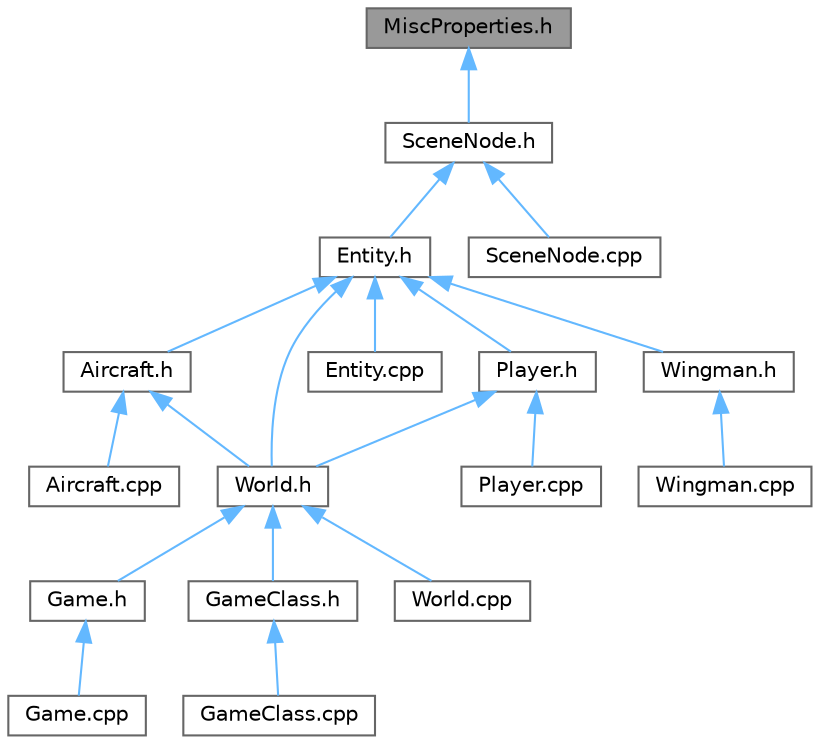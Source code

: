 digraph "MiscProperties.h"
{
 // LATEX_PDF_SIZE
  bgcolor="transparent";
  edge [fontname=Helvetica,fontsize=10,labelfontname=Helvetica,labelfontsize=10];
  node [fontname=Helvetica,fontsize=10,shape=box,height=0.2,width=0.4];
  Node1 [label="MiscProperties.h",height=0.2,width=0.4,color="gray40", fillcolor="grey60", style="filled", fontcolor="black",tooltip=" "];
  Node1 -> Node2 [dir="back",color="steelblue1",style="solid"];
  Node2 [label="SceneNode.h",height=0.2,width=0.4,color="grey40", fillcolor="white", style="filled",URL="$_scene_node_8h.html",tooltip=" "];
  Node2 -> Node3 [dir="back",color="steelblue1",style="solid"];
  Node3 [label="Entity.h",height=0.2,width=0.4,color="grey40", fillcolor="white", style="filled",URL="$_entity_8h.html",tooltip=" "];
  Node3 -> Node4 [dir="back",color="steelblue1",style="solid"];
  Node4 [label="Aircraft.h",height=0.2,width=0.4,color="grey40", fillcolor="white", style="filled",URL="$_aircraft_8h.html",tooltip=" "];
  Node4 -> Node5 [dir="back",color="steelblue1",style="solid"];
  Node5 [label="Aircraft.cpp",height=0.2,width=0.4,color="grey40", fillcolor="white", style="filled",URL="$_aircraft_8cpp.html",tooltip=" "];
  Node4 -> Node6 [dir="back",color="steelblue1",style="solid"];
  Node6 [label="World.h",height=0.2,width=0.4,color="grey40", fillcolor="white", style="filled",URL="$_world_8h.html",tooltip=" "];
  Node6 -> Node7 [dir="back",color="steelblue1",style="solid"];
  Node7 [label="Game.h",height=0.2,width=0.4,color="grey40", fillcolor="white", style="filled",URL="$_game_8h.html",tooltip=" "];
  Node7 -> Node8 [dir="back",color="steelblue1",style="solid"];
  Node8 [label="Game.cpp",height=0.2,width=0.4,color="grey40", fillcolor="white", style="filled",URL="$_game_8cpp.html",tooltip=" "];
  Node6 -> Node9 [dir="back",color="steelblue1",style="solid"];
  Node9 [label="GameClass.h",height=0.2,width=0.4,color="grey40", fillcolor="white", style="filled",URL="$_game_class_8h.html",tooltip=" "];
  Node9 -> Node10 [dir="back",color="steelblue1",style="solid"];
  Node10 [label="GameClass.cpp",height=0.2,width=0.4,color="grey40", fillcolor="white", style="filled",URL="$_game_class_8cpp.html",tooltip=" "];
  Node6 -> Node11 [dir="back",color="steelblue1",style="solid"];
  Node11 [label="World.cpp",height=0.2,width=0.4,color="grey40", fillcolor="white", style="filled",URL="$_world_8cpp.html",tooltip=" "];
  Node3 -> Node12 [dir="back",color="steelblue1",style="solid"];
  Node12 [label="Entity.cpp",height=0.2,width=0.4,color="grey40", fillcolor="white", style="filled",URL="$_entity_8cpp.html",tooltip=" "];
  Node3 -> Node13 [dir="back",color="steelblue1",style="solid"];
  Node13 [label="Player.h",height=0.2,width=0.4,color="grey40", fillcolor="white", style="filled",URL="$_player_8h.html",tooltip=" "];
  Node13 -> Node14 [dir="back",color="steelblue1",style="solid"];
  Node14 [label="Player.cpp",height=0.2,width=0.4,color="grey40", fillcolor="white", style="filled",URL="$_player_8cpp.html",tooltip=" "];
  Node13 -> Node6 [dir="back",color="steelblue1",style="solid"];
  Node3 -> Node15 [dir="back",color="steelblue1",style="solid"];
  Node15 [label="Wingman.h",height=0.2,width=0.4,color="grey40", fillcolor="white", style="filled",URL="$_wingman_8h.html",tooltip=" "];
  Node15 -> Node16 [dir="back",color="steelblue1",style="solid"];
  Node16 [label="Wingman.cpp",height=0.2,width=0.4,color="grey40", fillcolor="white", style="filled",URL="$_wingman_8cpp.html",tooltip=" "];
  Node3 -> Node6 [dir="back",color="steelblue1",style="solid"];
  Node2 -> Node17 [dir="back",color="steelblue1",style="solid"];
  Node17 [label="SceneNode.cpp",height=0.2,width=0.4,color="grey40", fillcolor="white", style="filled",URL="$_scene_node_8cpp.html",tooltip=" "];
}
